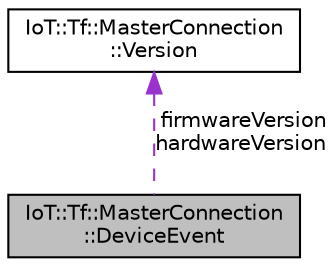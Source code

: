 digraph "IoT::Tf::MasterConnection::DeviceEvent"
{
 // LATEX_PDF_SIZE
  edge [fontname="Helvetica",fontsize="10",labelfontname="Helvetica",labelfontsize="10"];
  node [fontname="Helvetica",fontsize="10",shape=record];
  Node1 [label="IoT::Tf::MasterConnection\l::DeviceEvent",height=0.2,width=0.4,color="black", fillcolor="grey75", style="filled", fontcolor="black",tooltip=" "];
  Node2 -> Node1 [dir="back",color="darkorchid3",fontsize="10",style="dashed",label=" firmwareVersion\nhardwareVersion" ,fontname="Helvetica"];
  Node2 [label="IoT::Tf::MasterConnection\l::Version",height=0.2,width=0.4,color="black", fillcolor="white", style="filled",URL="$structIoT_1_1Tf_1_1MasterConnection_1_1Version.html",tooltip=" "];
}
